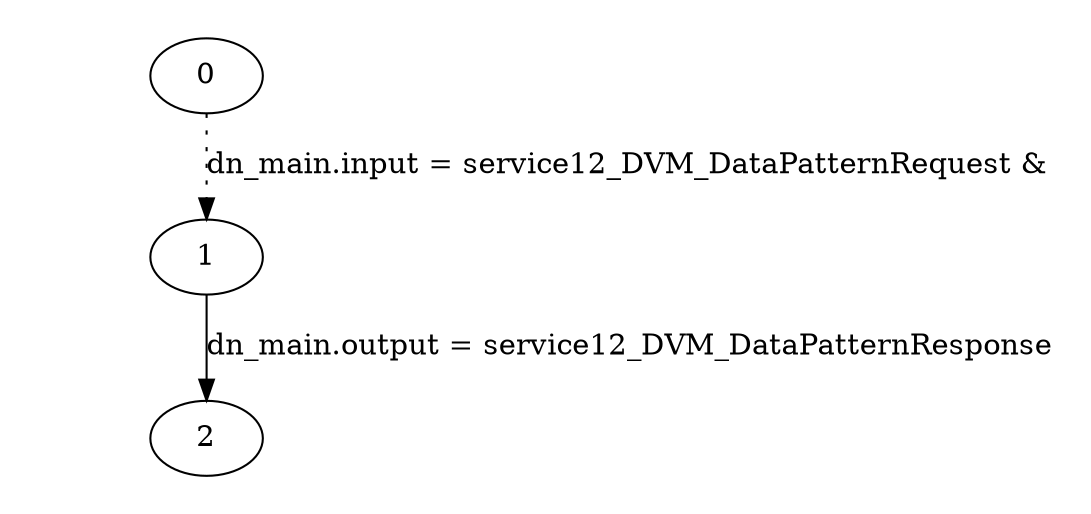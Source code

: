 digraph plan_fsm {
ratio="1.3";
margin="0.2";
size="8.0,11.4";
"0" -> "1" [style=dotted label="dn_main.input = service12_DVM_DataPatternRequest &\n"]
"1" -> "2" [label="dn_main.output = service12_DVM_DataPatternResponse"]
}

